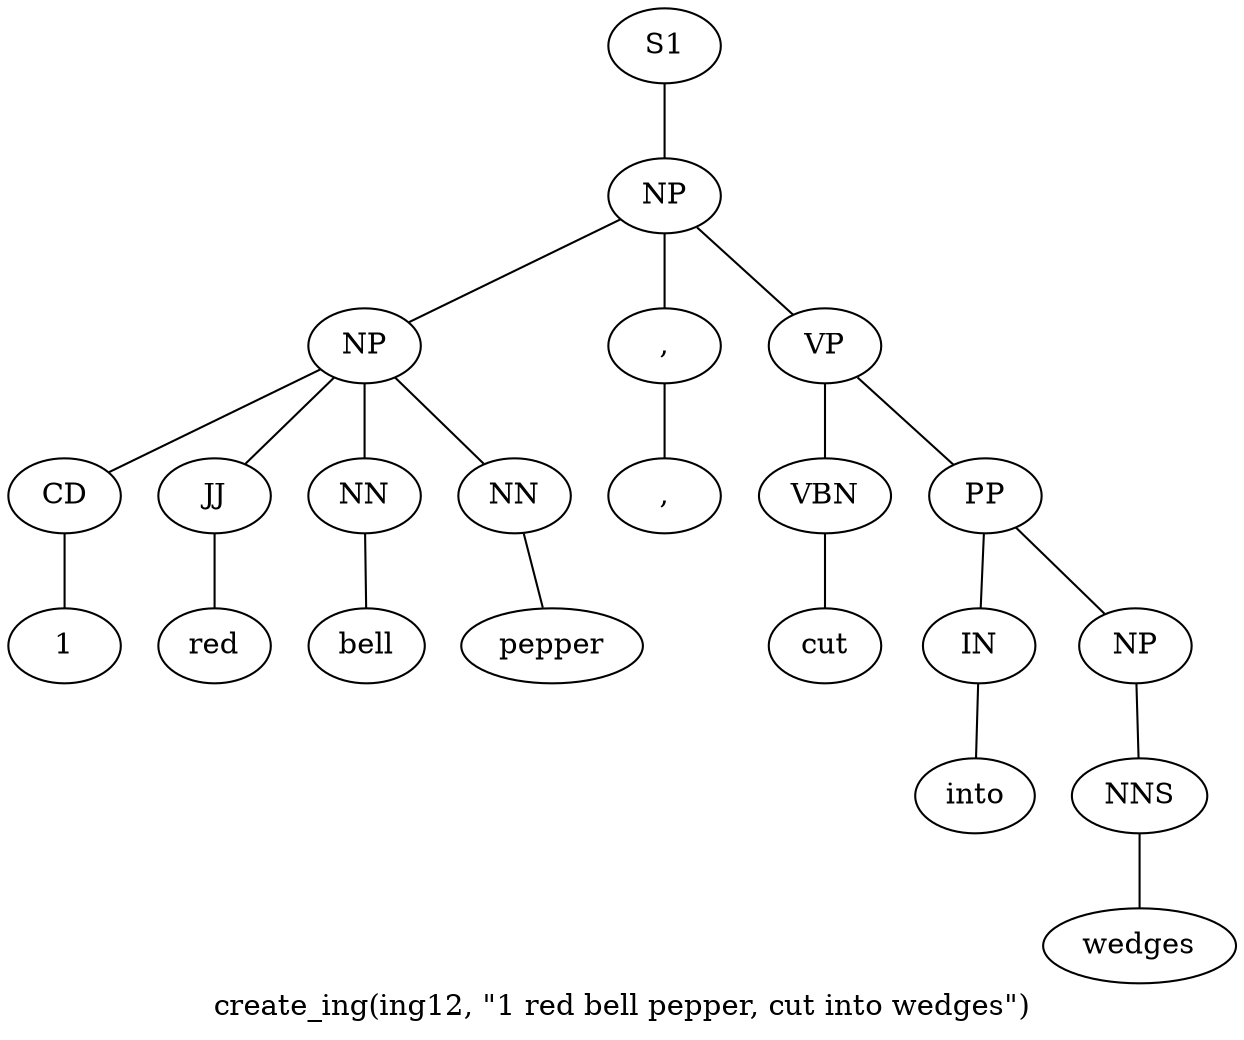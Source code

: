 graph SyntaxGraph {
	label = "create_ing(ing12, \"1 red bell pepper, cut into wedges\")";
	Node0 [label="S1"];
	Node1 [label="NP"];
	Node2 [label="NP"];
	Node3 [label="CD"];
	Node4 [label="1"];
	Node5 [label="JJ"];
	Node6 [label="red"];
	Node7 [label="NN"];
	Node8 [label="bell"];
	Node9 [label="NN"];
	Node10 [label="pepper"];
	Node11 [label=","];
	Node12 [label=","];
	Node13 [label="VP"];
	Node14 [label="VBN"];
	Node15 [label="cut"];
	Node16 [label="PP"];
	Node17 [label="IN"];
	Node18 [label="into"];
	Node19 [label="NP"];
	Node20 [label="NNS"];
	Node21 [label="wedges"];

	Node0 -- Node1;
	Node1 -- Node2;
	Node1 -- Node11;
	Node1 -- Node13;
	Node2 -- Node3;
	Node2 -- Node5;
	Node2 -- Node7;
	Node2 -- Node9;
	Node3 -- Node4;
	Node5 -- Node6;
	Node7 -- Node8;
	Node9 -- Node10;
	Node11 -- Node12;
	Node13 -- Node14;
	Node13 -- Node16;
	Node14 -- Node15;
	Node16 -- Node17;
	Node16 -- Node19;
	Node17 -- Node18;
	Node19 -- Node20;
	Node20 -- Node21;
}